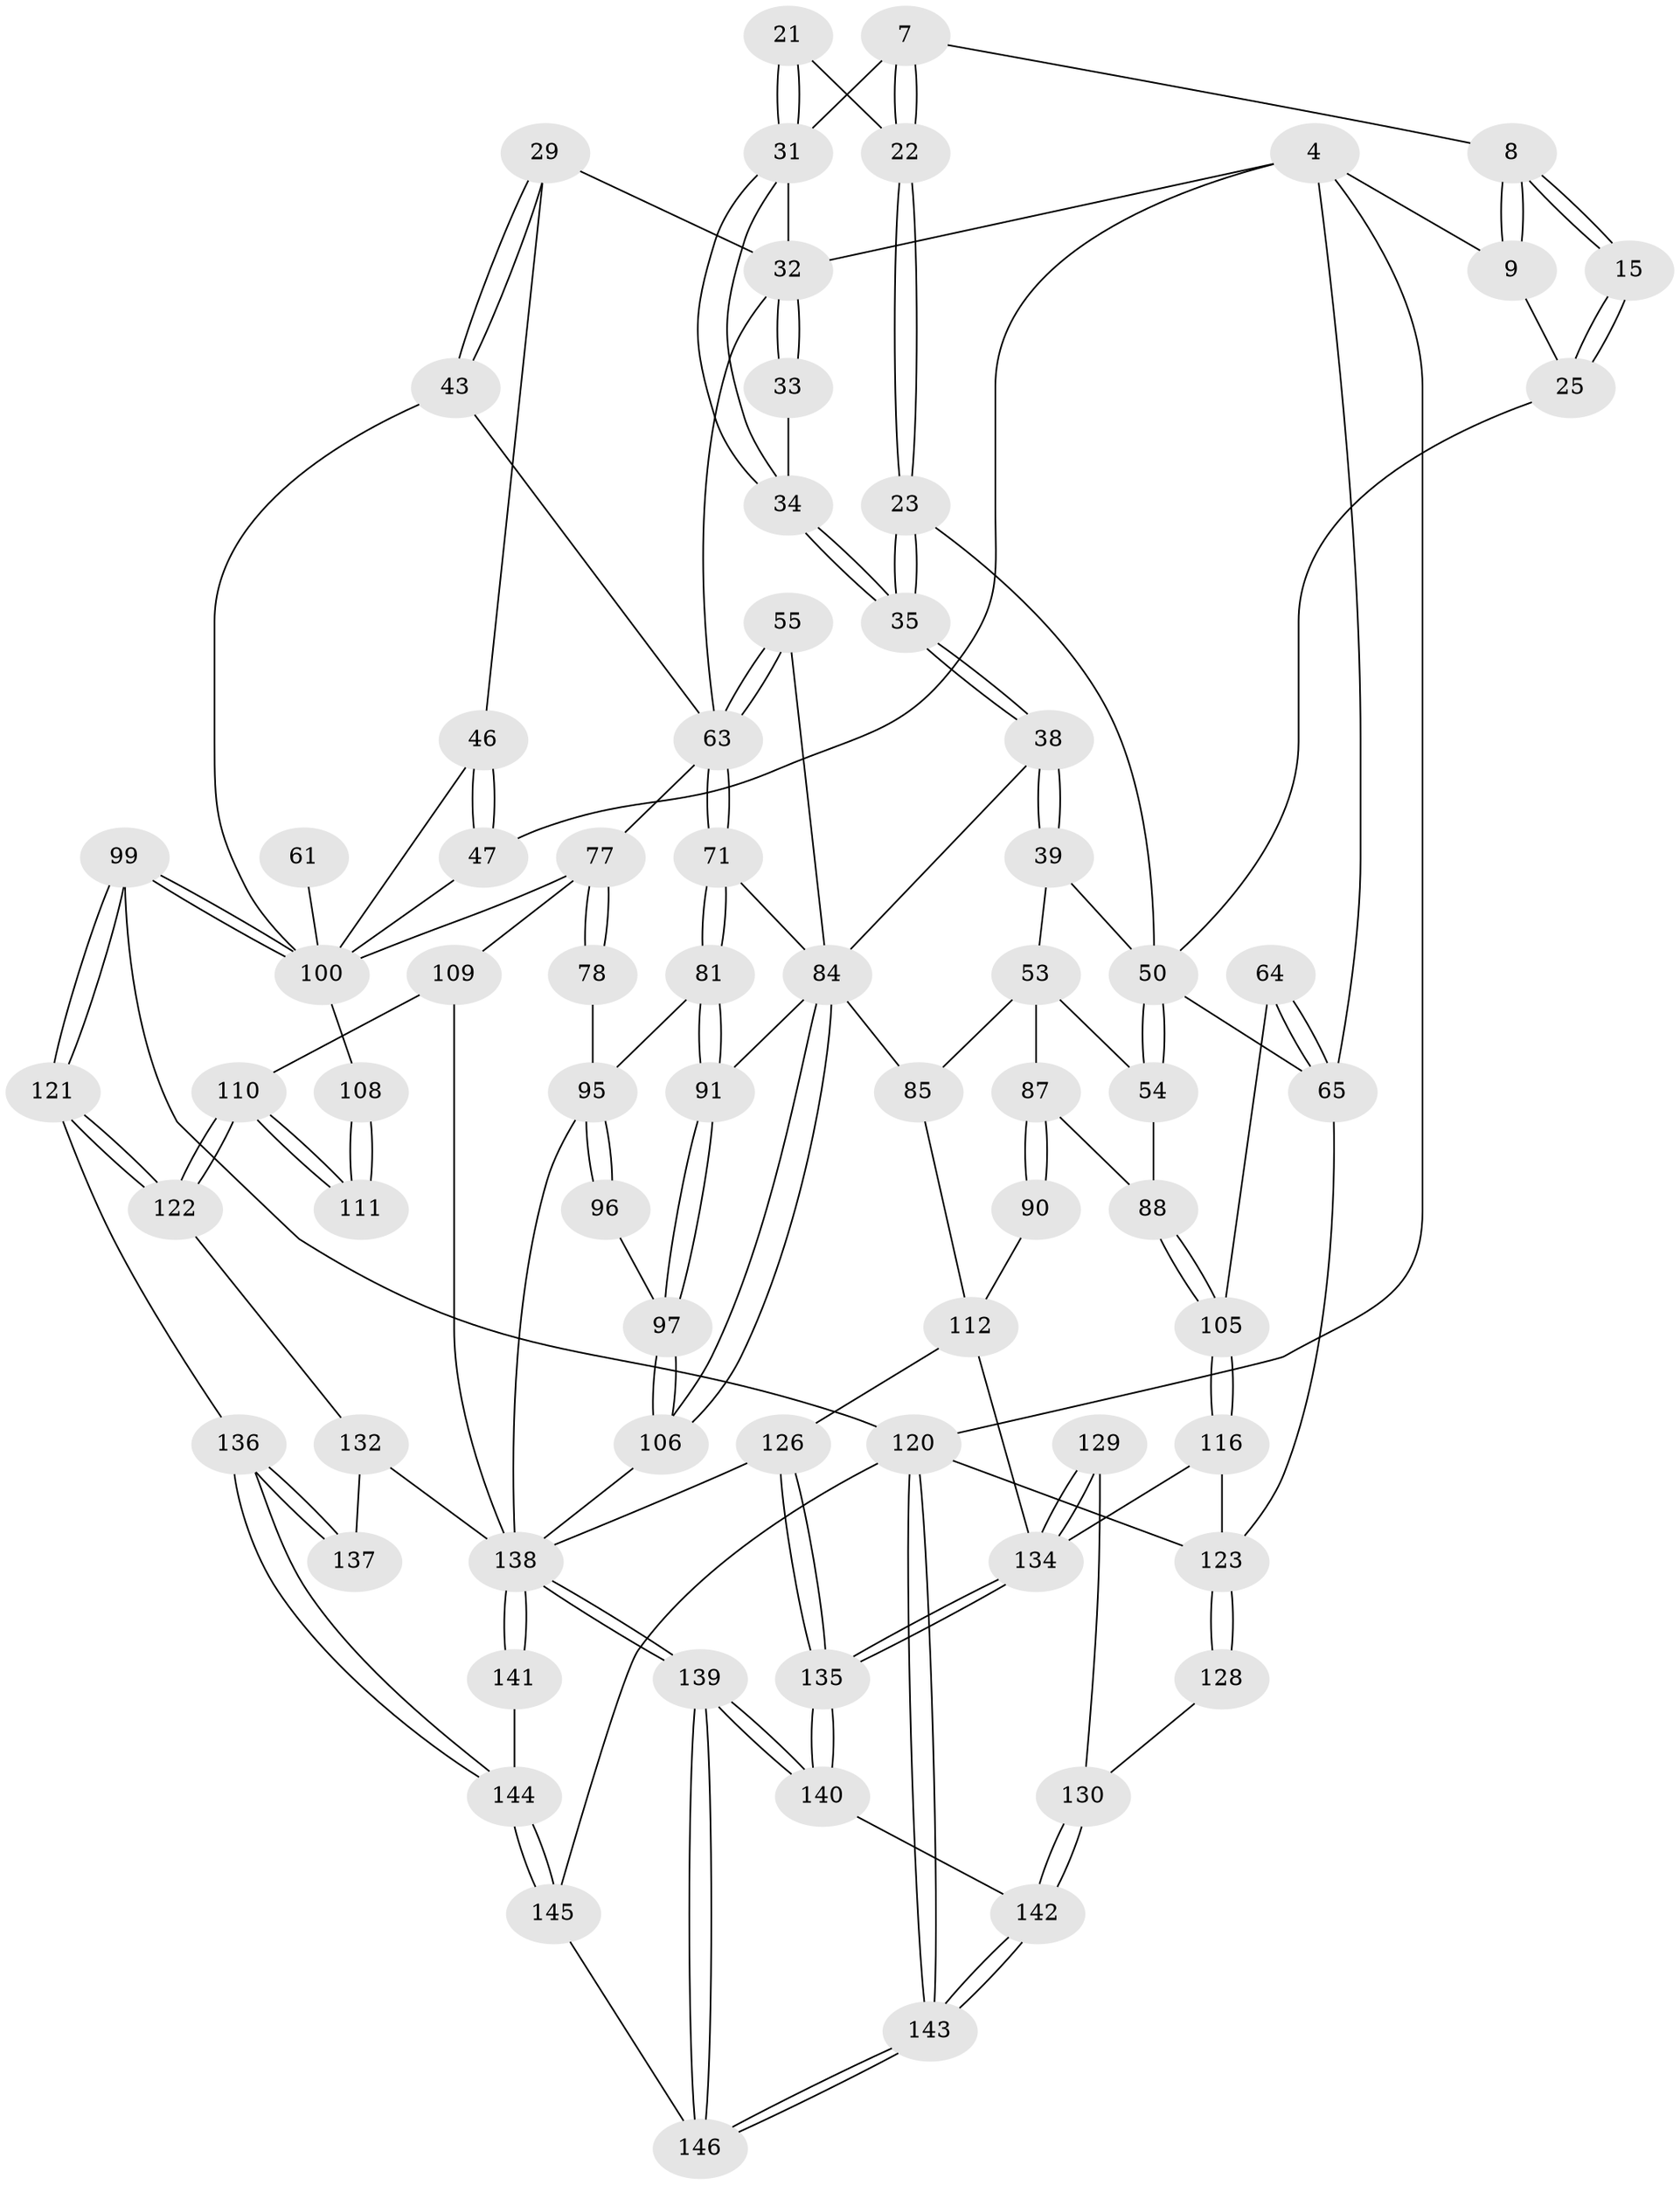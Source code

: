 // original degree distribution, {3: 0.0136986301369863, 4: 0.23972602739726026, 6: 0.22602739726027396, 5: 0.5205479452054794}
// Generated by graph-tools (version 1.1) at 2025/06/03/04/25 22:06:34]
// undirected, 73 vertices, 166 edges
graph export_dot {
graph [start="1"]
  node [color=gray90,style=filled];
  4 [pos="+0+0",super="+3"];
  7 [pos="+0.3389414103567758+0.06618942096991222"];
  8 [pos="+0.32733636444122105+0.06319598074885313"];
  9 [pos="+0.23057647491713815+0",super="+5"];
  15 [pos="+0.27341590230493856+0.07781779987435437"];
  21 [pos="+0.4422958894842201+0.12472558127355415"];
  22 [pos="+0.3524048885552966+0.09826787930850375"];
  23 [pos="+0.32794646854830156+0.16062924357407726"];
  25 [pos="+0.24241253895985648+0.12381623616690285",super="+14"];
  29 [pos="+0.8333652101965928+0.19812485554750459",super="+28"];
  31 [pos="+0.4497173320121097+0.14359869297908265",super="+19+20+6"];
  32 [pos="+0.6593658830872015+0.1881906043087649",super="+30+18"];
  33 [pos="+0.6589022341573849+0.1854036416716308"];
  34 [pos="+0.44731955549090596+0.16512492888792502"];
  35 [pos="+0.41893792480085396+0.23378373762484447"];
  38 [pos="+0.42037617333057214+0.2557761397687872"];
  39 [pos="+0.355676681982331+0.3002399509909592"];
  43 [pos="+0.8029694500715608+0.2433068960225403"];
  46 [pos="+0.9789537745976731+0.22694461055484855",super="+40"];
  47 [pos="+1+0.16605483222129463",super="+26"];
  50 [pos="+0.1971511140238352+0.2873968213633858",super="+37+36"];
  53 [pos="+0.3183546909730051+0.3593681119469726",super="+52"];
  54 [pos="+0.23480142248464056+0.3554317964594049"];
  55 [pos="+0.5059229307254358+0.267070786323297"];
  61 [pos="+0.8937320277439376+0.33768699098230587",super="+49"];
  63 [pos="+0.5625083427342576+0.3526467476110055",super="+60+44+45"];
  64 [pos="+0.07712075026102354+0.39229626252495364"];
  65 [pos="+0+0.34594504090888667",super="+10+51"];
  71 [pos="+0.5402427506947569+0.4017682760255765"];
  77 [pos="+0.788928726202553+0.493215615557223",super="+58+59+76"];
  78 [pos="+0.6780520711269437+0.39387290154605537"];
  81 [pos="+0.5441648507491124+0.4174764570396375"];
  84 [pos="+0.406826290981979+0.5017398134030239",super="+83"];
  85 [pos="+0.40541773701935235+0.5014335844200671",super="+74"];
  87 [pos="+0.2336880068862493+0.4982172982636893",super="+86"];
  88 [pos="+0.21977869369650851+0.4995737375362495",super="+66"];
  90 [pos="+0.30618106299686143+0.5200365700197641"];
  91 [pos="+0.531348586621785+0.43405828000855984"];
  95 [pos="+0.6460735843710714+0.5798930539617292",super="+79+80"];
  96 [pos="+0.600670063944769+0.5368119411147748"];
  97 [pos="+0.5301720342856393+0.5030943737048933"];
  99 [pos="+1+0.7391460720751144"];
  100 [pos="+1+0.5298504834313821",super="+69+70+82+62+57"];
  105 [pos="+0.1954075699241617+0.5731833102906683",super="+101"];
  106 [pos="+0.4643186152634133+0.5473139431602817"];
  108 [pos="+0.9624436072484632+0.5189341694565561",super="+107"];
  109 [pos="+0.8476802015111793+0.6162740586273432",super="+92"];
  110 [pos="+0.8609119667335349+0.6255275104770641"];
  111 [pos="+0.9036091898052413+0.5941471237396823"];
  112 [pos="+0.3122310797106206+0.6586858072114566",super="+89"];
  116 [pos="+0.20273085984019115+0.6164701994898782",super="+115+102"];
  120 [pos="+0+1",super="+98"];
  121 [pos="+1+0.7436945435385414"];
  122 [pos="+0.9346784230639028+0.7106023780579237"];
  123 [pos="+0.10403584775642792+0.6697581286970862",super="+119"];
  126 [pos="+0.5202913329403399+0.7413781883438647",super="+118"];
  128 [pos="+0.09170370396333251+0.76513897138591"];
  129 [pos="+0.17071323606381378+0.7815151482946311"];
  130 [pos="+0.14620896654838905+0.7962088436495917"];
  132 [pos="+0.7683208400219798+0.838232158840494",super="+131"];
  134 [pos="+0.3478261214823004+0.8264508398706072",super="+113+114"];
  135 [pos="+0.3638823100357778+0.8531872123751473"];
  136 [pos="+0.9217071094558085+0.9208908479181689"];
  137 [pos="+0.9079467146660427+0.8967264958450589"];
  138 [pos="+0.5802741226243779+1",super="+125+117+133"];
  139 [pos="+0.5538393113152232+1"];
  140 [pos="+0.3623561982964382+0.8713998071012987"];
  141 [pos="+0.7449665838840671+0.8634879072022326"];
  142 [pos="+0.17018822734863176+0.9727956330397003"];
  143 [pos="+0+1"];
  144 [pos="+0.9017555752425119+1"];
  145 [pos="+0.9623832757918381+1"];
  146 [pos="+0.5565778314041612+1"];
  4 -- 120 [weight=2];
  4 -- 9;
  4 -- 47;
  4 -- 32;
  4 -- 65;
  7 -- 8;
  7 -- 22;
  7 -- 22;
  7 -- 31;
  8 -- 9;
  8 -- 9;
  8 -- 15;
  8 -- 15;
  9 -- 25;
  15 -- 25 [weight=2];
  15 -- 25;
  21 -- 22;
  21 -- 31 [weight=2];
  21 -- 31;
  22 -- 23;
  22 -- 23;
  23 -- 35;
  23 -- 35;
  23 -- 50;
  25 -- 50 [weight=2];
  29 -- 43;
  29 -- 43;
  29 -- 32 [weight=2];
  29 -- 46;
  31 -- 34;
  31 -- 34;
  31 -- 32 [weight=2];
  32 -- 33 [weight=2];
  32 -- 33;
  32 -- 63;
  33 -- 34;
  34 -- 35;
  34 -- 35;
  35 -- 38;
  35 -- 38;
  38 -- 39;
  38 -- 39;
  38 -- 84;
  39 -- 50;
  39 -- 53;
  43 -- 63;
  43 -- 100;
  46 -- 47 [weight=2];
  46 -- 47;
  46 -- 100 [weight=2];
  47 -- 100;
  50 -- 54;
  50 -- 54;
  50 -- 65 [weight=2];
  53 -- 54;
  53 -- 87;
  53 -- 85;
  54 -- 88;
  55 -- 63 [weight=2];
  55 -- 63;
  55 -- 84;
  61 -- 100 [weight=4];
  63 -- 71;
  63 -- 71;
  63 -- 77;
  64 -- 65 [weight=2];
  64 -- 65;
  64 -- 105;
  65 -- 123;
  71 -- 81;
  71 -- 81;
  71 -- 84;
  77 -- 78 [weight=2];
  77 -- 78;
  77 -- 100 [weight=2];
  77 -- 109;
  78 -- 95;
  81 -- 91;
  81 -- 91;
  81 -- 95;
  84 -- 85 [weight=2];
  84 -- 106;
  84 -- 106;
  84 -- 91;
  85 -- 112;
  87 -- 88;
  87 -- 90 [weight=2];
  87 -- 90;
  88 -- 105 [weight=2];
  88 -- 105;
  90 -- 112;
  91 -- 97;
  91 -- 97;
  95 -- 96 [weight=2];
  95 -- 96;
  95 -- 138;
  96 -- 97;
  97 -- 106;
  97 -- 106;
  99 -- 100;
  99 -- 100;
  99 -- 121;
  99 -- 121;
  99 -- 120;
  100 -- 108 [weight=2];
  105 -- 116 [weight=2];
  105 -- 116;
  106 -- 138;
  108 -- 111 [weight=2];
  108 -- 111;
  109 -- 110;
  109 -- 138 [weight=2];
  110 -- 111;
  110 -- 111;
  110 -- 122;
  110 -- 122;
  112 -- 134;
  112 -- 126;
  116 -- 123 [weight=2];
  116 -- 134;
  120 -- 143;
  120 -- 143;
  120 -- 145;
  120 -- 123;
  121 -- 122;
  121 -- 122;
  121 -- 136;
  122 -- 132;
  123 -- 128 [weight=2];
  123 -- 128;
  126 -- 135;
  126 -- 135;
  126 -- 138 [weight=2];
  128 -- 130;
  129 -- 130;
  129 -- 134 [weight=2];
  129 -- 134;
  130 -- 142;
  130 -- 142;
  132 -- 137 [weight=2];
  132 -- 138;
  134 -- 135;
  134 -- 135;
  135 -- 140;
  135 -- 140;
  136 -- 137;
  136 -- 137;
  136 -- 144;
  136 -- 144;
  138 -- 139;
  138 -- 139;
  138 -- 141 [weight=2];
  138 -- 141;
  139 -- 140;
  139 -- 140;
  139 -- 146;
  139 -- 146;
  140 -- 142;
  141 -- 144;
  142 -- 143;
  142 -- 143;
  143 -- 146;
  143 -- 146;
  144 -- 145;
  144 -- 145;
  145 -- 146;
}

